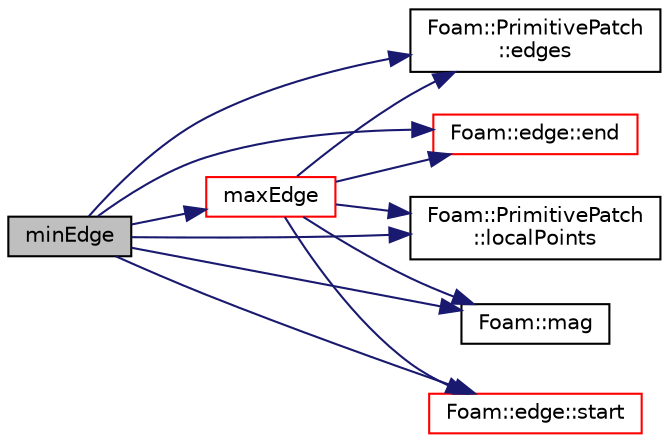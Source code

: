 digraph "minEdge"
{
  bgcolor="transparent";
  edge [fontname="Helvetica",fontsize="10",labelfontname="Helvetica",labelfontsize="10"];
  node [fontname="Helvetica",fontsize="10",shape=record];
  rankdir="LR";
  Node1222 [label="minEdge",height=0.2,width=0.4,color="black", fillcolor="grey75", style="filled", fontcolor="black"];
  Node1222 -> Node1223 [color="midnightblue",fontsize="10",style="solid",fontname="Helvetica"];
  Node1223 [label="Foam::PrimitivePatch\l::edges",height=0.2,width=0.4,color="black",URL="$a28693.html#a21d764179912ddda5c6f95193c289846",tooltip="Return list of edges, address into LOCAL point list. "];
  Node1222 -> Node1224 [color="midnightblue",fontsize="10",style="solid",fontname="Helvetica"];
  Node1224 [label="Foam::edge::end",height=0.2,width=0.4,color="red",URL="$a28361.html#a5ac1c619caccdf5bcf8c3d58a409849f",tooltip="Return end vertex label. "];
  Node1222 -> Node1226 [color="midnightblue",fontsize="10",style="solid",fontname="Helvetica"];
  Node1226 [label="Foam::PrimitivePatch\l::localPoints",height=0.2,width=0.4,color="black",URL="$a28693.html#aca6c65ee2831bb6795149af7635640a2",tooltip="Return pointField of points in patch. "];
  Node1222 -> Node1227 [color="midnightblue",fontsize="10",style="solid",fontname="Helvetica"];
  Node1227 [label="Foam::mag",height=0.2,width=0.4,color="black",URL="$a21851.html#a929da2a3fdcf3dacbbe0487d3a330dae"];
  Node1222 -> Node1228 [color="midnightblue",fontsize="10",style="solid",fontname="Helvetica"];
  Node1228 [label="maxEdge",height=0.2,width=0.4,color="red",URL="$a26673.html#aedcb2ebabdbe8437654ce1d4ef881e71",tooltip="Returns element in edgeIndices with minimum length. "];
  Node1228 -> Node1223 [color="midnightblue",fontsize="10",style="solid",fontname="Helvetica"];
  Node1228 -> Node1227 [color="midnightblue",fontsize="10",style="solid",fontname="Helvetica"];
  Node1228 -> Node1226 [color="midnightblue",fontsize="10",style="solid",fontname="Helvetica"];
  Node1228 -> Node1224 [color="midnightblue",fontsize="10",style="solid",fontname="Helvetica"];
  Node1228 -> Node1229 [color="midnightblue",fontsize="10",style="solid",fontname="Helvetica"];
  Node1229 [label="Foam::edge::start",height=0.2,width=0.4,color="red",URL="$a28361.html#afe56bdd2031bbf8321e35e2330c0b990",tooltip="Return start vertex label. "];
  Node1222 -> Node1229 [color="midnightblue",fontsize="10",style="solid",fontname="Helvetica"];
}
